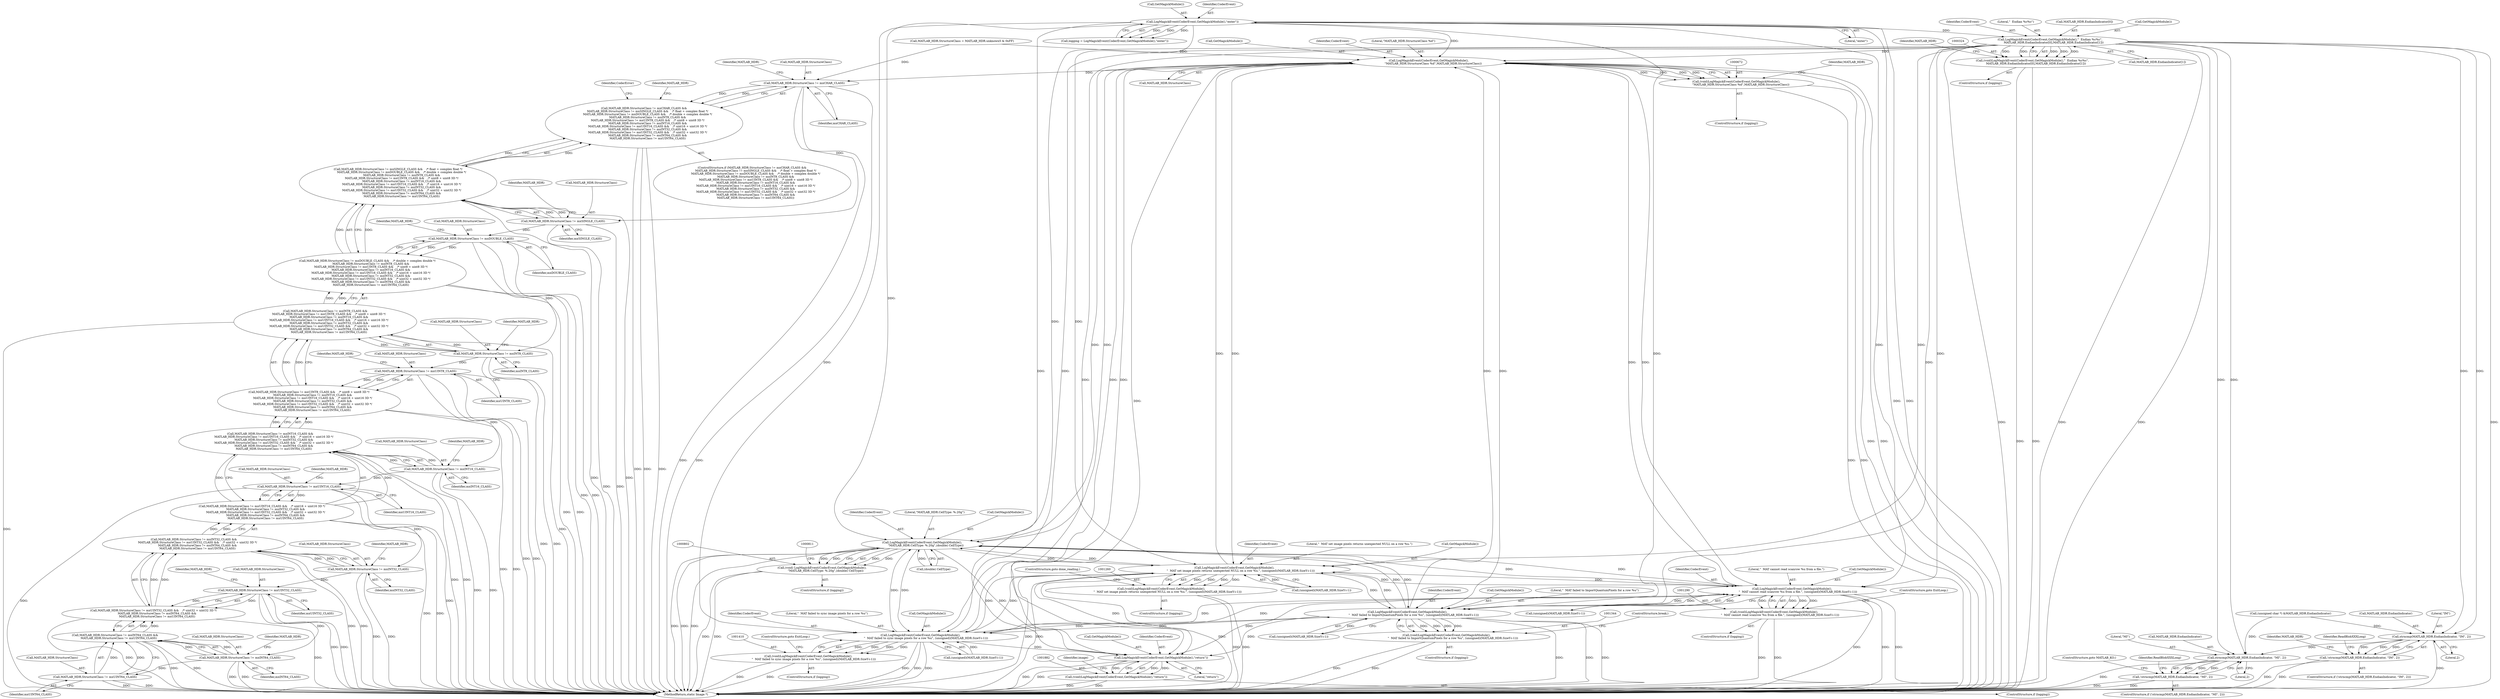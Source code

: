 digraph "0_ImageMagick_e5c063a1007506ba69e97a35effcdef944421c89@array" {
"1000325" [label="(Call,LogMagickEvent(CoderEvent,GetMagickModule(),\"  Endian %c%c\",\n        MATLAB_HDR.EndianIndicator[0],MATLAB_HDR.EndianIndicator[1]))"];
"1000222" [label="(Call,LogMagickEvent(CoderEvent,GetMagickModule(),\"enter\"))"];
"1000323" [label="(Call,(void)LogMagickEvent(CoderEvent,GetMagickModule(),\"  Endian %c%c\",\n        MATLAB_HDR.EndianIndicator[0],MATLAB_HDR.EndianIndicator[1]))"];
"1000341" [label="(Call,strncmp(MATLAB_HDR.EndianIndicator, \"IM\", 2))"];
"1000340" [label="(Call,!strncmp(MATLAB_HDR.EndianIndicator, \"IM\", 2))"];
"1000368" [label="(Call,strncmp(MATLAB_HDR.EndianIndicator, \"MI\", 2))"];
"1000367" [label="(Call,!strncmp(MATLAB_HDR.EndianIndicator, \"MI\", 2))"];
"1000673" [label="(Call,LogMagickEvent(CoderEvent,GetMagickModule(),\n          \"MATLAB_HDR.StructureClass %d\",MATLAB_HDR.StructureClass))"];
"1000671" [label="(Call,(void)LogMagickEvent(CoderEvent,GetMagickModule(),\n          \"MATLAB_HDR.StructureClass %d\",MATLAB_HDR.StructureClass))"];
"1000682" [label="(Call,MATLAB_HDR.StructureClass != mxCHAR_CLASS)"];
"1000681" [label="(Call,MATLAB_HDR.StructureClass != mxCHAR_CLASS &&\n        MATLAB_HDR.StructureClass != mxSINGLE_CLASS &&    /* float + complex float */\n        MATLAB_HDR.StructureClass != mxDOUBLE_CLASS &&    /* double + complex double */\n        MATLAB_HDR.StructureClass != mxINT8_CLASS &&\n        MATLAB_HDR.StructureClass != mxUINT8_CLASS &&    /* uint8 + uint8 3D */\n        MATLAB_HDR.StructureClass != mxINT16_CLASS &&\n        MATLAB_HDR.StructureClass != mxUINT16_CLASS &&    /* uint16 + uint16 3D */\n        MATLAB_HDR.StructureClass != mxINT32_CLASS &&\n        MATLAB_HDR.StructureClass != mxUINT32_CLASS &&    /* uint32 + uint32 3D */\n        MATLAB_HDR.StructureClass != mxINT64_CLASS &&\n        MATLAB_HDR.StructureClass != mxUINT64_CLASS)"];
"1000688" [label="(Call,MATLAB_HDR.StructureClass != mxSINGLE_CLASS)"];
"1000687" [label="(Call,MATLAB_HDR.StructureClass != mxSINGLE_CLASS &&    /* float + complex float */\n        MATLAB_HDR.StructureClass != mxDOUBLE_CLASS &&    /* double + complex double */\n        MATLAB_HDR.StructureClass != mxINT8_CLASS &&\n        MATLAB_HDR.StructureClass != mxUINT8_CLASS &&    /* uint8 + uint8 3D */\n        MATLAB_HDR.StructureClass != mxINT16_CLASS &&\n        MATLAB_HDR.StructureClass != mxUINT16_CLASS &&    /* uint16 + uint16 3D */\n        MATLAB_HDR.StructureClass != mxINT32_CLASS &&\n        MATLAB_HDR.StructureClass != mxUINT32_CLASS &&    /* uint32 + uint32 3D */\n        MATLAB_HDR.StructureClass != mxINT64_CLASS &&\n        MATLAB_HDR.StructureClass != mxUINT64_CLASS)"];
"1000694" [label="(Call,MATLAB_HDR.StructureClass != mxDOUBLE_CLASS)"];
"1000693" [label="(Call,MATLAB_HDR.StructureClass != mxDOUBLE_CLASS &&    /* double + complex double */\n        MATLAB_HDR.StructureClass != mxINT8_CLASS &&\n        MATLAB_HDR.StructureClass != mxUINT8_CLASS &&    /* uint8 + uint8 3D */\n        MATLAB_HDR.StructureClass != mxINT16_CLASS &&\n        MATLAB_HDR.StructureClass != mxUINT16_CLASS &&    /* uint16 + uint16 3D */\n        MATLAB_HDR.StructureClass != mxINT32_CLASS &&\n        MATLAB_HDR.StructureClass != mxUINT32_CLASS &&    /* uint32 + uint32 3D */\n        MATLAB_HDR.StructureClass != mxINT64_CLASS &&\n        MATLAB_HDR.StructureClass != mxUINT64_CLASS)"];
"1000700" [label="(Call,MATLAB_HDR.StructureClass != mxINT8_CLASS)"];
"1000699" [label="(Call,MATLAB_HDR.StructureClass != mxINT8_CLASS &&\n        MATLAB_HDR.StructureClass != mxUINT8_CLASS &&    /* uint8 + uint8 3D */\n        MATLAB_HDR.StructureClass != mxINT16_CLASS &&\n        MATLAB_HDR.StructureClass != mxUINT16_CLASS &&    /* uint16 + uint16 3D */\n        MATLAB_HDR.StructureClass != mxINT32_CLASS &&\n        MATLAB_HDR.StructureClass != mxUINT32_CLASS &&    /* uint32 + uint32 3D */\n        MATLAB_HDR.StructureClass != mxINT64_CLASS &&\n        MATLAB_HDR.StructureClass != mxUINT64_CLASS)"];
"1000706" [label="(Call,MATLAB_HDR.StructureClass != mxUINT8_CLASS)"];
"1000705" [label="(Call,MATLAB_HDR.StructureClass != mxUINT8_CLASS &&    /* uint8 + uint8 3D */\n        MATLAB_HDR.StructureClass != mxINT16_CLASS &&\n        MATLAB_HDR.StructureClass != mxUINT16_CLASS &&    /* uint16 + uint16 3D */\n        MATLAB_HDR.StructureClass != mxINT32_CLASS &&\n        MATLAB_HDR.StructureClass != mxUINT32_CLASS &&    /* uint32 + uint32 3D */\n        MATLAB_HDR.StructureClass != mxINT64_CLASS &&\n        MATLAB_HDR.StructureClass != mxUINT64_CLASS)"];
"1000712" [label="(Call,MATLAB_HDR.StructureClass != mxINT16_CLASS)"];
"1000711" [label="(Call,MATLAB_HDR.StructureClass != mxINT16_CLASS &&\n        MATLAB_HDR.StructureClass != mxUINT16_CLASS &&    /* uint16 + uint16 3D */\n        MATLAB_HDR.StructureClass != mxINT32_CLASS &&\n        MATLAB_HDR.StructureClass != mxUINT32_CLASS &&    /* uint32 + uint32 3D */\n        MATLAB_HDR.StructureClass != mxINT64_CLASS &&\n        MATLAB_HDR.StructureClass != mxUINT64_CLASS)"];
"1000718" [label="(Call,MATLAB_HDR.StructureClass != mxUINT16_CLASS)"];
"1000717" [label="(Call,MATLAB_HDR.StructureClass != mxUINT16_CLASS &&    /* uint16 + uint16 3D */\n        MATLAB_HDR.StructureClass != mxINT32_CLASS &&\n        MATLAB_HDR.StructureClass != mxUINT32_CLASS &&    /* uint32 + uint32 3D */\n        MATLAB_HDR.StructureClass != mxINT64_CLASS &&\n        MATLAB_HDR.StructureClass != mxUINT64_CLASS)"];
"1000724" [label="(Call,MATLAB_HDR.StructureClass != mxINT32_CLASS)"];
"1000723" [label="(Call,MATLAB_HDR.StructureClass != mxINT32_CLASS &&\n        MATLAB_HDR.StructureClass != mxUINT32_CLASS &&    /* uint32 + uint32 3D */\n        MATLAB_HDR.StructureClass != mxINT64_CLASS &&\n        MATLAB_HDR.StructureClass != mxUINT64_CLASS)"];
"1000730" [label="(Call,MATLAB_HDR.StructureClass != mxUINT32_CLASS)"];
"1000729" [label="(Call,MATLAB_HDR.StructureClass != mxUINT32_CLASS &&    /* uint32 + uint32 3D */\n        MATLAB_HDR.StructureClass != mxINT64_CLASS &&\n        MATLAB_HDR.StructureClass != mxUINT64_CLASS)"];
"1000736" [label="(Call,MATLAB_HDR.StructureClass != mxINT64_CLASS)"];
"1000735" [label="(Call,MATLAB_HDR.StructureClass != mxINT64_CLASS &&\n        MATLAB_HDR.StructureClass != mxUINT64_CLASS)"];
"1000741" [label="(Call,MATLAB_HDR.StructureClass != mxUINT64_CLASS)"];
"1000803" [label="(Call,LogMagickEvent(CoderEvent,GetMagickModule(),\n        \"MATLAB_HDR.CellType: %.20g\",(double) CellType))"];
"1000801" [label="(Call,(void) LogMagickEvent(CoderEvent,GetMagickModule(),\n        \"MATLAB_HDR.CellType: %.20g\",(double) CellType))"];
"1001261" [label="(Call,LogMagickEvent(CoderEvent,GetMagickModule(),\n              \"  MAT set image pixels returns unexpected NULL on a row %u.\", (unsigned)(MATLAB_HDR.SizeY-i-1)))"];
"1001259" [label="(Call,(void)LogMagickEvent(CoderEvent,GetMagickModule(),\n              \"  MAT set image pixels returns unexpected NULL on a row %u.\", (unsigned)(MATLAB_HDR.SizeY-i-1)))"];
"1001291" [label="(Call,LogMagickEvent(CoderEvent,GetMagickModule(),\n             \"  MAT cannot read scanrow %u from a file.\", (unsigned)(MATLAB_HDR.SizeY-i-1)))"];
"1001289" [label="(Call,(void)LogMagickEvent(CoderEvent,GetMagickModule(),\n             \"  MAT cannot read scanrow %u from a file.\", (unsigned)(MATLAB_HDR.SizeY-i-1)))"];
"1001345" [label="(Call,LogMagickEvent(CoderEvent,GetMagickModule(),\n              \"  MAT failed to ImportQuantumPixels for a row %u\", (unsigned)(MATLAB_HDR.SizeY-i-1)))"];
"1001343" [label="(Call,(void)LogMagickEvent(CoderEvent,GetMagickModule(),\n              \"  MAT failed to ImportQuantumPixels for a row %u\", (unsigned)(MATLAB_HDR.SizeY-i-1)))"];
"1001411" [label="(Call,LogMagickEvent(CoderEvent,GetMagickModule(),\n            \"  MAT failed to sync image pixels for a row %u\", (unsigned)(MATLAB_HDR.SizeY-i-1)))"];
"1001409" [label="(Call,(void)LogMagickEvent(CoderEvent,GetMagickModule(),\n            \"  MAT failed to sync image pixels for a row %u\", (unsigned)(MATLAB_HDR.SizeY-i-1)))"];
"1001883" [label="(Call,LogMagickEvent(CoderEvent,GetMagickModule(),\"return\"))"];
"1001881" [label="(Call,(void)LogMagickEvent(CoderEvent,GetMagickModule(),\"return\"))"];
"1000326" [label="(Identifier,CoderEvent)"];
"1000714" [label="(Identifier,MATLAB_HDR)"];
"1000711" [label="(Call,MATLAB_HDR.StructureClass != mxINT16_CLASS &&\n        MATLAB_HDR.StructureClass != mxUINT16_CLASS &&    /* uint16 + uint16 3D */\n        MATLAB_HDR.StructureClass != mxINT32_CLASS &&\n        MATLAB_HDR.StructureClass != mxUINT32_CLASS &&    /* uint32 + uint32 3D */\n        MATLAB_HDR.StructureClass != mxINT64_CLASS &&\n        MATLAB_HDR.StructureClass != mxUINT64_CLASS)"];
"1000717" [label="(Call,MATLAB_HDR.StructureClass != mxUINT16_CLASS &&    /* uint16 + uint16 3D */\n        MATLAB_HDR.StructureClass != mxINT32_CLASS &&\n        MATLAB_HDR.StructureClass != mxUINT32_CLASS &&    /* uint32 + uint32 3D */\n        MATLAB_HDR.StructureClass != mxINT64_CLASS &&\n        MATLAB_HDR.StructureClass != mxUINT64_CLASS)"];
"1000349" [label="(Identifier,ReadBlobXXXLong)"];
"1000220" [label="(Call,logging = LogMagickEvent(CoderEvent,GetMagickModule(),\"enter\"))"];
"1000311" [label="(Call,(unsigned char *) &MATLAB_HDR.EndianIndicator)"];
"1000741" [label="(Call,MATLAB_HDR.StructureClass != mxUINT64_CLASS)"];
"1000681" [label="(Call,MATLAB_HDR.StructureClass != mxCHAR_CLASS &&\n        MATLAB_HDR.StructureClass != mxSINGLE_CLASS &&    /* float + complex float */\n        MATLAB_HDR.StructureClass != mxDOUBLE_CLASS &&    /* double + complex double */\n        MATLAB_HDR.StructureClass != mxINT8_CLASS &&\n        MATLAB_HDR.StructureClass != mxUINT8_CLASS &&    /* uint8 + uint8 3D */\n        MATLAB_HDR.StructureClass != mxINT16_CLASS &&\n        MATLAB_HDR.StructureClass != mxUINT16_CLASS &&    /* uint16 + uint16 3D */\n        MATLAB_HDR.StructureClass != mxINT32_CLASS &&\n        MATLAB_HDR.StructureClass != mxUINT32_CLASS &&    /* uint32 + uint32 3D */\n        MATLAB_HDR.StructureClass != mxINT64_CLASS &&\n        MATLAB_HDR.StructureClass != mxUINT64_CLASS)"];
"1001294" [label="(Literal,\"  MAT cannot read scanrow %u from a file.\")"];
"1000373" [label="(Literal,2)"];
"1001411" [label="(Call,LogMagickEvent(CoderEvent,GetMagickModule(),\n            \"  MAT failed to sync image pixels for a row %u\", (unsigned)(MATLAB_HDR.SizeY-i-1)))"];
"1001413" [label="(Call,GetMagickModule())"];
"1000696" [label="(Identifier,MATLAB_HDR)"];
"1000671" [label="(Call,(void)LogMagickEvent(CoderEvent,GetMagickModule(),\n          \"MATLAB_HDR.StructureClass %d\",MATLAB_HDR.StructureClass))"];
"1000729" [label="(Call,MATLAB_HDR.StructureClass != mxUINT32_CLASS &&    /* uint32 + uint32 3D */\n        MATLAB_HDR.StructureClass != mxINT64_CLASS &&\n        MATLAB_HDR.StructureClass != mxUINT64_CLASS)"];
"1000695" [label="(Call,MATLAB_HDR.StructureClass)"];
"1001287" [label="(ControlStructure,if (logging))"];
"1000688" [label="(Call,MATLAB_HDR.StructureClass != mxSINGLE_CLASS)"];
"1000747" [label="(Identifier,CoderError)"];
"1000346" [label="(Literal,2)"];
"1001274" [label="(ControlStructure,goto done_reading;)"];
"1000726" [label="(Identifier,MATLAB_HDR)"];
"1000724" [label="(Call,MATLAB_HDR.StructureClass != mxINT32_CLASS)"];
"1000732" [label="(Identifier,MATLAB_HDR)"];
"1000690" [label="(Identifier,MATLAB_HDR)"];
"1000801" [label="(Call,(void) LogMagickEvent(CoderEvent,GetMagickModule(),\n        \"MATLAB_HDR.CellType: %.20g\",(double) CellType))"];
"1000669" [label="(ControlStructure,if (logging))"];
"1000328" [label="(Literal,\"  Endian %c%c\")"];
"1000675" [label="(Call,GetMagickModule())"];
"1001289" [label="(Call,(void)LogMagickEvent(CoderEvent,GetMagickModule(),\n             \"  MAT cannot read scanrow %u from a file.\", (unsigned)(MATLAB_HDR.SizeY-i-1)))"];
"1001261" [label="(Call,LogMagickEvent(CoderEvent,GetMagickModule(),\n              \"  MAT set image pixels returns unexpected NULL on a row %u.\", (unsigned)(MATLAB_HDR.SizeY-i-1)))"];
"1001259" [label="(Call,(void)LogMagickEvent(CoderEvent,GetMagickModule(),\n              \"  MAT set image pixels returns unexpected NULL on a row %u.\", (unsigned)(MATLAB_HDR.SizeY-i-1)))"];
"1001295" [label="(Call,(unsigned)(MATLAB_HDR.SizeY-i-1))"];
"1000325" [label="(Call,LogMagickEvent(CoderEvent,GetMagickModule(),\"  Endian %c%c\",\n        MATLAB_HDR.EndianIndicator[0],MATLAB_HDR.EndianIndicator[1]))"];
"1001293" [label="(Call,GetMagickModule())"];
"1001291" [label="(Call,LogMagickEvent(CoderEvent,GetMagickModule(),\n             \"  MAT cannot read scanrow %u from a file.\", (unsigned)(MATLAB_HDR.SizeY-i-1)))"];
"1000734" [label="(Identifier,mxUINT32_CLASS)"];
"1001348" [label="(Literal,\"  MAT failed to ImportQuantumPixels for a row %u\")"];
"1000683" [label="(Call,MATLAB_HDR.StructureClass)"];
"1000321" [label="(ControlStructure,if (logging))"];
"1000738" [label="(Identifier,MATLAB_HDR)"];
"1000334" [label="(Call,MATLAB_HDR.EndianIndicator[1])"];
"1000799" [label="(ControlStructure,if (logging))"];
"1000700" [label="(Call,MATLAB_HDR.StructureClass != mxINT8_CLASS)"];
"1000367" [label="(Call,!strncmp(MATLAB_HDR.EndianIndicator, \"MI\", 2))"];
"1001890" [label="(Identifier,image)"];
"1001304" [label="(ControlStructure,goto ExitLoop;)"];
"1001265" [label="(Call,(unsigned)(MATLAB_HDR.SizeY-i-1))"];
"1000323" [label="(Call,(void)LogMagickEvent(CoderEvent,GetMagickModule(),\"  Endian %c%c\",\n        MATLAB_HDR.EndianIndicator[0],MATLAB_HDR.EndianIndicator[1]))"];
"1001345" [label="(Call,LogMagickEvent(CoderEvent,GetMagickModule(),\n              \"  MAT failed to ImportQuantumPixels for a row %u\", (unsigned)(MATLAB_HDR.SizeY-i-1)))"];
"1000340" [label="(Call,!strncmp(MATLAB_HDR.EndianIndicator, \"IM\", 2))"];
"1000712" [label="(Call,MATLAB_HDR.StructureClass != mxINT16_CLASS)"];
"1000719" [label="(Call,MATLAB_HDR.StructureClass)"];
"1000740" [label="(Identifier,mxINT64_CLASS)"];
"1001407" [label="(ControlStructure,if (logging))"];
"1000341" [label="(Call,strncmp(MATLAB_HDR.EndianIndicator, \"IM\", 2))"];
"1000707" [label="(Call,MATLAB_HDR.StructureClass)"];
"1000805" [label="(Call,GetMagickModule())"];
"1001263" [label="(Call,GetMagickModule())"];
"1000725" [label="(Call,MATLAB_HDR.StructureClass)"];
"1000702" [label="(Identifier,MATLAB_HDR)"];
"1000343" [label="(Identifier,MATLAB_HDR)"];
"1000682" [label="(Call,MATLAB_HDR.StructureClass != mxCHAR_CLASS)"];
"1000807" [label="(Call,(double) CellType)"];
"1001881" [label="(Call,(void)LogMagickEvent(CoderEvent,GetMagickModule(),\"return\"))"];
"1000731" [label="(Call,MATLAB_HDR.StructureClass)"];
"1000728" [label="(Identifier,mxINT32_CLASS)"];
"1000687" [label="(Call,MATLAB_HDR.StructureClass != mxSINGLE_CLASS &&    /* float + complex float */\n        MATLAB_HDR.StructureClass != mxDOUBLE_CLASS &&    /* double + complex double */\n        MATLAB_HDR.StructureClass != mxINT8_CLASS &&\n        MATLAB_HDR.StructureClass != mxUINT8_CLASS &&    /* uint8 + uint8 3D */\n        MATLAB_HDR.StructureClass != mxINT16_CLASS &&\n        MATLAB_HDR.StructureClass != mxUINT16_CLASS &&    /* uint16 + uint16 3D */\n        MATLAB_HDR.StructureClass != mxINT32_CLASS &&\n        MATLAB_HDR.StructureClass != mxUINT32_CLASS &&    /* uint32 + uint32 3D */\n        MATLAB_HDR.StructureClass != mxINT64_CLASS &&\n        MATLAB_HDR.StructureClass != mxUINT64_CLASS)"];
"1000677" [label="(Call,MATLAB_HDR.StructureClass)"];
"1000370" [label="(Identifier,MATLAB_HDR)"];
"1000224" [label="(Call,GetMagickModule())"];
"1001257" [label="(ControlStructure,if (logging))"];
"1000345" [label="(Literal,\"IM\")"];
"1000710" [label="(Identifier,mxUINT8_CLASS)"];
"1000737" [label="(Call,MATLAB_HDR.StructureClass)"];
"1001292" [label="(Identifier,CoderEvent)"];
"1000730" [label="(Call,MATLAB_HDR.StructureClass != mxUINT32_CLASS)"];
"1000804" [label="(Identifier,CoderEvent)"];
"1001358" [label="(ControlStructure,break;)"];
"1000372" [label="(Literal,\"MI\")"];
"1000222" [label="(Call,LogMagickEvent(CoderEvent,GetMagickModule(),\"enter\"))"];
"1001262" [label="(Identifier,CoderEvent)"];
"1001424" [label="(ControlStructure,goto ExitLoop;)"];
"1000529" [label="(Call,MATLAB_HDR.StructureClass = MATLAB_HDR.unknown5 & 0xFF)"];
"1001341" [label="(ControlStructure,if (logging))"];
"1000742" [label="(Call,MATLAB_HDR.StructureClass)"];
"1000722" [label="(Identifier,mxUINT16_CLASS)"];
"1000393" [label="(ControlStructure,goto MATLAB_KO;)"];
"1000376" [label="(Identifier,ReadBlobXXXLong)"];
"1000706" [label="(Call,MATLAB_HDR.StructureClass != mxUINT8_CLASS)"];
"1000699" [label="(Call,MATLAB_HDR.StructureClass != mxINT8_CLASS &&\n        MATLAB_HDR.StructureClass != mxUINT8_CLASS &&    /* uint8 + uint8 3D */\n        MATLAB_HDR.StructureClass != mxINT16_CLASS &&\n        MATLAB_HDR.StructureClass != mxUINT16_CLASS &&    /* uint16 + uint16 3D */\n        MATLAB_HDR.StructureClass != mxINT32_CLASS &&\n        MATLAB_HDR.StructureClass != mxUINT32_CLASS &&    /* uint32 + uint32 3D */\n        MATLAB_HDR.StructureClass != mxINT64_CLASS &&\n        MATLAB_HDR.StructureClass != mxUINT64_CLASS)"];
"1001264" [label="(Literal,\"  MAT set image pixels returns unexpected NULL on a row %u.\")"];
"1001886" [label="(Literal,\"return\")"];
"1001346" [label="(Identifier,CoderEvent)"];
"1001412" [label="(Identifier,CoderEvent)"];
"1000692" [label="(Identifier,mxSINGLE_CLASS)"];
"1001883" [label="(Call,LogMagickEvent(CoderEvent,GetMagickModule(),\"return\"))"];
"1000329" [label="(Call,MATLAB_HDR.EndianIndicator[0])"];
"1000713" [label="(Call,MATLAB_HDR.StructureClass)"];
"1000368" [label="(Call,strncmp(MATLAB_HDR.EndianIndicator, \"MI\", 2))"];
"1000689" [label="(Call,MATLAB_HDR.StructureClass)"];
"1000704" [label="(Identifier,mxINT8_CLASS)"];
"1000684" [label="(Identifier,MATLAB_HDR)"];
"1000745" [label="(Identifier,mxUINT64_CLASS)"];
"1000705" [label="(Call,MATLAB_HDR.StructureClass != mxUINT8_CLASS &&    /* uint8 + uint8 3D */\n        MATLAB_HDR.StructureClass != mxINT16_CLASS &&\n        MATLAB_HDR.StructureClass != mxUINT16_CLASS &&    /* uint16 + uint16 3D */\n        MATLAB_HDR.StructureClass != mxINT32_CLASS &&\n        MATLAB_HDR.StructureClass != mxUINT32_CLASS &&    /* uint32 + uint32 3D */\n        MATLAB_HDR.StructureClass != mxINT64_CLASS &&\n        MATLAB_HDR.StructureClass != mxUINT64_CLASS)"];
"1000708" [label="(Identifier,MATLAB_HDR)"];
"1000686" [label="(Identifier,mxCHAR_CLASS)"];
"1000680" [label="(ControlStructure,if (MATLAB_HDR.StructureClass != mxCHAR_CLASS &&\n        MATLAB_HDR.StructureClass != mxSINGLE_CLASS &&    /* float + complex float */\n        MATLAB_HDR.StructureClass != mxDOUBLE_CLASS &&    /* double + complex double */\n        MATLAB_HDR.StructureClass != mxINT8_CLASS &&\n        MATLAB_HDR.StructureClass != mxUINT8_CLASS &&    /* uint8 + uint8 3D */\n        MATLAB_HDR.StructureClass != mxINT16_CLASS &&\n        MATLAB_HDR.StructureClass != mxUINT16_CLASS &&    /* uint16 + uint16 3D */\n        MATLAB_HDR.StructureClass != mxINT32_CLASS &&\n        MATLAB_HDR.StructureClass != mxUINT32_CLASS &&    /* uint32 + uint32 3D */\n        MATLAB_HDR.StructureClass != mxINT64_CLASS &&\n        MATLAB_HDR.StructureClass != mxUINT64_CLASS))"];
"1000342" [label="(Call,MATLAB_HDR.EndianIndicator)"];
"1001347" [label="(Call,GetMagickModule())"];
"1000369" [label="(Call,MATLAB_HDR.EndianIndicator)"];
"1000327" [label="(Call,GetMagickModule())"];
"1001910" [label="(MethodReturn,static Image *)"];
"1000674" [label="(Identifier,CoderEvent)"];
"1000693" [label="(Call,MATLAB_HDR.StructureClass != mxDOUBLE_CLASS &&    /* double + complex double */\n        MATLAB_HDR.StructureClass != mxINT8_CLASS &&\n        MATLAB_HDR.StructureClass != mxUINT8_CLASS &&    /* uint8 + uint8 3D */\n        MATLAB_HDR.StructureClass != mxINT16_CLASS &&\n        MATLAB_HDR.StructureClass != mxUINT16_CLASS &&    /* uint16 + uint16 3D */\n        MATLAB_HDR.StructureClass != mxINT32_CLASS &&\n        MATLAB_HDR.StructureClass != mxUINT32_CLASS &&    /* uint32 + uint32 3D */\n        MATLAB_HDR.StructureClass != mxINT64_CLASS &&\n        MATLAB_HDR.StructureClass != mxUINT64_CLASS)"];
"1001414" [label="(Literal,\"  MAT failed to sync image pixels for a row %u\")"];
"1000718" [label="(Call,MATLAB_HDR.StructureClass != mxUINT16_CLASS)"];
"1000803" [label="(Call,LogMagickEvent(CoderEvent,GetMagickModule(),\n        \"MATLAB_HDR.CellType: %.20g\",(double) CellType))"];
"1000223" [label="(Identifier,CoderEvent)"];
"1000225" [label="(Literal,\"enter\")"];
"1000694" [label="(Call,MATLAB_HDR.StructureClass != mxDOUBLE_CLASS)"];
"1000701" [label="(Call,MATLAB_HDR.StructureClass)"];
"1001343" [label="(Call,(void)LogMagickEvent(CoderEvent,GetMagickModule(),\n              \"  MAT failed to ImportQuantumPixels for a row %u\", (unsigned)(MATLAB_HDR.SizeY-i-1)))"];
"1000698" [label="(Identifier,mxDOUBLE_CLASS)"];
"1000751" [label="(Identifier,MATLAB_HDR)"];
"1000716" [label="(Identifier,mxINT16_CLASS)"];
"1000735" [label="(Call,MATLAB_HDR.StructureClass != mxINT64_CLASS &&\n        MATLAB_HDR.StructureClass != mxUINT64_CLASS)"];
"1000743" [label="(Identifier,MATLAB_HDR)"];
"1001885" [label="(Call,GetMagickModule())"];
"1000676" [label="(Literal,\"MATLAB_HDR.StructureClass %d\")"];
"1001884" [label="(Identifier,CoderEvent)"];
"1000723" [label="(Call,MATLAB_HDR.StructureClass != mxINT32_CLASS &&\n        MATLAB_HDR.StructureClass != mxUINT32_CLASS &&    /* uint32 + uint32 3D */\n        MATLAB_HDR.StructureClass != mxINT64_CLASS &&\n        MATLAB_HDR.StructureClass != mxUINT64_CLASS)"];
"1001415" [label="(Call,(unsigned)(MATLAB_HDR.SizeY-i-1))"];
"1000806" [label="(Literal,\"MATLAB_HDR.CellType: %.20g\")"];
"1000673" [label="(Call,LogMagickEvent(CoderEvent,GetMagickModule(),\n          \"MATLAB_HDR.StructureClass %d\",MATLAB_HDR.StructureClass))"];
"1000339" [label="(ControlStructure,if (!strncmp(MATLAB_HDR.EndianIndicator, \"IM\", 2)))"];
"1000736" [label="(Call,MATLAB_HDR.StructureClass != mxINT64_CLASS)"];
"1001409" [label="(Call,(void)LogMagickEvent(CoderEvent,GetMagickModule(),\n            \"  MAT failed to sync image pixels for a row %u\", (unsigned)(MATLAB_HDR.SizeY-i-1)))"];
"1001879" [label="(ControlStructure,if (logging))"];
"1001349" [label="(Call,(unsigned)(MATLAB_HDR.SizeY-i-1))"];
"1000366" [label="(ControlStructure,if (!strncmp(MATLAB_HDR.EndianIndicator, \"MI\", 2)))"];
"1000720" [label="(Identifier,MATLAB_HDR)"];
"1000325" -> "1000323"  [label="AST: "];
"1000325" -> "1000334"  [label="CFG: "];
"1000326" -> "1000325"  [label="AST: "];
"1000327" -> "1000325"  [label="AST: "];
"1000328" -> "1000325"  [label="AST: "];
"1000329" -> "1000325"  [label="AST: "];
"1000334" -> "1000325"  [label="AST: "];
"1000323" -> "1000325"  [label="CFG: "];
"1000325" -> "1001910"  [label="DDG: "];
"1000325" -> "1001910"  [label="DDG: "];
"1000325" -> "1001910"  [label="DDG: "];
"1000325" -> "1001910"  [label="DDG: "];
"1000325" -> "1000323"  [label="DDG: "];
"1000325" -> "1000323"  [label="DDG: "];
"1000325" -> "1000323"  [label="DDG: "];
"1000325" -> "1000323"  [label="DDG: "];
"1000325" -> "1000323"  [label="DDG: "];
"1000222" -> "1000325"  [label="DDG: "];
"1000325" -> "1000341"  [label="DDG: "];
"1000325" -> "1000341"  [label="DDG: "];
"1000325" -> "1000368"  [label="DDG: "];
"1000325" -> "1000368"  [label="DDG: "];
"1000325" -> "1000673"  [label="DDG: "];
"1000325" -> "1000803"  [label="DDG: "];
"1000325" -> "1001261"  [label="DDG: "];
"1000325" -> "1001291"  [label="DDG: "];
"1000325" -> "1001345"  [label="DDG: "];
"1000325" -> "1001411"  [label="DDG: "];
"1000325" -> "1001883"  [label="DDG: "];
"1000222" -> "1000220"  [label="AST: "];
"1000222" -> "1000225"  [label="CFG: "];
"1000223" -> "1000222"  [label="AST: "];
"1000224" -> "1000222"  [label="AST: "];
"1000225" -> "1000222"  [label="AST: "];
"1000220" -> "1000222"  [label="CFG: "];
"1000222" -> "1001910"  [label="DDG: "];
"1000222" -> "1001910"  [label="DDG: "];
"1000222" -> "1000220"  [label="DDG: "];
"1000222" -> "1000220"  [label="DDG: "];
"1000222" -> "1000220"  [label="DDG: "];
"1000222" -> "1000673"  [label="DDG: "];
"1000222" -> "1000803"  [label="DDG: "];
"1000222" -> "1001261"  [label="DDG: "];
"1000222" -> "1001291"  [label="DDG: "];
"1000222" -> "1001345"  [label="DDG: "];
"1000222" -> "1001411"  [label="DDG: "];
"1000222" -> "1001883"  [label="DDG: "];
"1000323" -> "1000321"  [label="AST: "];
"1000324" -> "1000323"  [label="AST: "];
"1000343" -> "1000323"  [label="CFG: "];
"1000323" -> "1001910"  [label="DDG: "];
"1000323" -> "1001910"  [label="DDG: "];
"1000341" -> "1000340"  [label="AST: "];
"1000341" -> "1000346"  [label="CFG: "];
"1000342" -> "1000341"  [label="AST: "];
"1000345" -> "1000341"  [label="AST: "];
"1000346" -> "1000341"  [label="AST: "];
"1000340" -> "1000341"  [label="CFG: "];
"1000341" -> "1001910"  [label="DDG: "];
"1000341" -> "1000340"  [label="DDG: "];
"1000341" -> "1000340"  [label="DDG: "];
"1000341" -> "1000340"  [label="DDG: "];
"1000311" -> "1000341"  [label="DDG: "];
"1000341" -> "1000368"  [label="DDG: "];
"1000340" -> "1000339"  [label="AST: "];
"1000349" -> "1000340"  [label="CFG: "];
"1000370" -> "1000340"  [label="CFG: "];
"1000340" -> "1001910"  [label="DDG: "];
"1000340" -> "1001910"  [label="DDG: "];
"1000368" -> "1000367"  [label="AST: "];
"1000368" -> "1000373"  [label="CFG: "];
"1000369" -> "1000368"  [label="AST: "];
"1000372" -> "1000368"  [label="AST: "];
"1000373" -> "1000368"  [label="AST: "];
"1000367" -> "1000368"  [label="CFG: "];
"1000368" -> "1001910"  [label="DDG: "];
"1000368" -> "1000367"  [label="DDG: "];
"1000368" -> "1000367"  [label="DDG: "];
"1000368" -> "1000367"  [label="DDG: "];
"1000311" -> "1000368"  [label="DDG: "];
"1000367" -> "1000366"  [label="AST: "];
"1000376" -> "1000367"  [label="CFG: "];
"1000393" -> "1000367"  [label="CFG: "];
"1000367" -> "1001910"  [label="DDG: "];
"1000367" -> "1001910"  [label="DDG: "];
"1000673" -> "1000671"  [label="AST: "];
"1000673" -> "1000677"  [label="CFG: "];
"1000674" -> "1000673"  [label="AST: "];
"1000675" -> "1000673"  [label="AST: "];
"1000676" -> "1000673"  [label="AST: "];
"1000677" -> "1000673"  [label="AST: "];
"1000671" -> "1000673"  [label="CFG: "];
"1000673" -> "1001910"  [label="DDG: "];
"1000673" -> "1001910"  [label="DDG: "];
"1000673" -> "1000671"  [label="DDG: "];
"1000673" -> "1000671"  [label="DDG: "];
"1000673" -> "1000671"  [label="DDG: "];
"1000673" -> "1000671"  [label="DDG: "];
"1001261" -> "1000673"  [label="DDG: "];
"1001345" -> "1000673"  [label="DDG: "];
"1000803" -> "1000673"  [label="DDG: "];
"1001411" -> "1000673"  [label="DDG: "];
"1001291" -> "1000673"  [label="DDG: "];
"1000529" -> "1000673"  [label="DDG: "];
"1000673" -> "1000682"  [label="DDG: "];
"1000673" -> "1000803"  [label="DDG: "];
"1000673" -> "1001261"  [label="DDG: "];
"1000673" -> "1001291"  [label="DDG: "];
"1000673" -> "1001345"  [label="DDG: "];
"1000673" -> "1001411"  [label="DDG: "];
"1000673" -> "1001883"  [label="DDG: "];
"1000671" -> "1000669"  [label="AST: "];
"1000672" -> "1000671"  [label="AST: "];
"1000684" -> "1000671"  [label="CFG: "];
"1000671" -> "1001910"  [label="DDG: "];
"1000671" -> "1001910"  [label="DDG: "];
"1000682" -> "1000681"  [label="AST: "];
"1000682" -> "1000686"  [label="CFG: "];
"1000683" -> "1000682"  [label="AST: "];
"1000686" -> "1000682"  [label="AST: "];
"1000690" -> "1000682"  [label="CFG: "];
"1000681" -> "1000682"  [label="CFG: "];
"1000682" -> "1001910"  [label="DDG: "];
"1000682" -> "1001910"  [label="DDG: "];
"1000682" -> "1000681"  [label="DDG: "];
"1000682" -> "1000681"  [label="DDG: "];
"1000529" -> "1000682"  [label="DDG: "];
"1000682" -> "1000688"  [label="DDG: "];
"1000681" -> "1000680"  [label="AST: "];
"1000681" -> "1000687"  [label="CFG: "];
"1000687" -> "1000681"  [label="AST: "];
"1000747" -> "1000681"  [label="CFG: "];
"1000751" -> "1000681"  [label="CFG: "];
"1000681" -> "1001910"  [label="DDG: "];
"1000681" -> "1001910"  [label="DDG: "];
"1000681" -> "1001910"  [label="DDG: "];
"1000687" -> "1000681"  [label="DDG: "];
"1000687" -> "1000681"  [label="DDG: "];
"1000688" -> "1000687"  [label="AST: "];
"1000688" -> "1000692"  [label="CFG: "];
"1000689" -> "1000688"  [label="AST: "];
"1000692" -> "1000688"  [label="AST: "];
"1000696" -> "1000688"  [label="CFG: "];
"1000687" -> "1000688"  [label="CFG: "];
"1000688" -> "1001910"  [label="DDG: "];
"1000688" -> "1001910"  [label="DDG: "];
"1000688" -> "1000687"  [label="DDG: "];
"1000688" -> "1000687"  [label="DDG: "];
"1000688" -> "1000694"  [label="DDG: "];
"1000687" -> "1000693"  [label="CFG: "];
"1000693" -> "1000687"  [label="AST: "];
"1000687" -> "1001910"  [label="DDG: "];
"1000687" -> "1001910"  [label="DDG: "];
"1000693" -> "1000687"  [label="DDG: "];
"1000693" -> "1000687"  [label="DDG: "];
"1000694" -> "1000693"  [label="AST: "];
"1000694" -> "1000698"  [label="CFG: "];
"1000695" -> "1000694"  [label="AST: "];
"1000698" -> "1000694"  [label="AST: "];
"1000702" -> "1000694"  [label="CFG: "];
"1000693" -> "1000694"  [label="CFG: "];
"1000694" -> "1001910"  [label="DDG: "];
"1000694" -> "1001910"  [label="DDG: "];
"1000694" -> "1000693"  [label="DDG: "];
"1000694" -> "1000693"  [label="DDG: "];
"1000694" -> "1000700"  [label="DDG: "];
"1000693" -> "1000699"  [label="CFG: "];
"1000699" -> "1000693"  [label="AST: "];
"1000693" -> "1001910"  [label="DDG: "];
"1000693" -> "1001910"  [label="DDG: "];
"1000699" -> "1000693"  [label="DDG: "];
"1000699" -> "1000693"  [label="DDG: "];
"1000700" -> "1000699"  [label="AST: "];
"1000700" -> "1000704"  [label="CFG: "];
"1000701" -> "1000700"  [label="AST: "];
"1000704" -> "1000700"  [label="AST: "];
"1000708" -> "1000700"  [label="CFG: "];
"1000699" -> "1000700"  [label="CFG: "];
"1000700" -> "1001910"  [label="DDG: "];
"1000700" -> "1001910"  [label="DDG: "];
"1000700" -> "1000699"  [label="DDG: "];
"1000700" -> "1000699"  [label="DDG: "];
"1000700" -> "1000706"  [label="DDG: "];
"1000699" -> "1000705"  [label="CFG: "];
"1000705" -> "1000699"  [label="AST: "];
"1000699" -> "1001910"  [label="DDG: "];
"1000699" -> "1001910"  [label="DDG: "];
"1000705" -> "1000699"  [label="DDG: "];
"1000705" -> "1000699"  [label="DDG: "];
"1000706" -> "1000705"  [label="AST: "];
"1000706" -> "1000710"  [label="CFG: "];
"1000707" -> "1000706"  [label="AST: "];
"1000710" -> "1000706"  [label="AST: "];
"1000714" -> "1000706"  [label="CFG: "];
"1000705" -> "1000706"  [label="CFG: "];
"1000706" -> "1001910"  [label="DDG: "];
"1000706" -> "1001910"  [label="DDG: "];
"1000706" -> "1000705"  [label="DDG: "];
"1000706" -> "1000705"  [label="DDG: "];
"1000706" -> "1000712"  [label="DDG: "];
"1000705" -> "1000711"  [label="CFG: "];
"1000711" -> "1000705"  [label="AST: "];
"1000705" -> "1001910"  [label="DDG: "];
"1000705" -> "1001910"  [label="DDG: "];
"1000711" -> "1000705"  [label="DDG: "];
"1000711" -> "1000705"  [label="DDG: "];
"1000712" -> "1000711"  [label="AST: "];
"1000712" -> "1000716"  [label="CFG: "];
"1000713" -> "1000712"  [label="AST: "];
"1000716" -> "1000712"  [label="AST: "];
"1000720" -> "1000712"  [label="CFG: "];
"1000711" -> "1000712"  [label="CFG: "];
"1000712" -> "1001910"  [label="DDG: "];
"1000712" -> "1001910"  [label="DDG: "];
"1000712" -> "1000711"  [label="DDG: "];
"1000712" -> "1000711"  [label="DDG: "];
"1000712" -> "1000718"  [label="DDG: "];
"1000711" -> "1000717"  [label="CFG: "];
"1000717" -> "1000711"  [label="AST: "];
"1000711" -> "1001910"  [label="DDG: "];
"1000711" -> "1001910"  [label="DDG: "];
"1000717" -> "1000711"  [label="DDG: "];
"1000717" -> "1000711"  [label="DDG: "];
"1000718" -> "1000717"  [label="AST: "];
"1000718" -> "1000722"  [label="CFG: "];
"1000719" -> "1000718"  [label="AST: "];
"1000722" -> "1000718"  [label="AST: "];
"1000726" -> "1000718"  [label="CFG: "];
"1000717" -> "1000718"  [label="CFG: "];
"1000718" -> "1001910"  [label="DDG: "];
"1000718" -> "1001910"  [label="DDG: "];
"1000718" -> "1000717"  [label="DDG: "];
"1000718" -> "1000717"  [label="DDG: "];
"1000718" -> "1000724"  [label="DDG: "];
"1000717" -> "1000723"  [label="CFG: "];
"1000723" -> "1000717"  [label="AST: "];
"1000717" -> "1001910"  [label="DDG: "];
"1000717" -> "1001910"  [label="DDG: "];
"1000723" -> "1000717"  [label="DDG: "];
"1000723" -> "1000717"  [label="DDG: "];
"1000724" -> "1000723"  [label="AST: "];
"1000724" -> "1000728"  [label="CFG: "];
"1000725" -> "1000724"  [label="AST: "];
"1000728" -> "1000724"  [label="AST: "];
"1000732" -> "1000724"  [label="CFG: "];
"1000723" -> "1000724"  [label="CFG: "];
"1000724" -> "1001910"  [label="DDG: "];
"1000724" -> "1001910"  [label="DDG: "];
"1000724" -> "1000723"  [label="DDG: "];
"1000724" -> "1000723"  [label="DDG: "];
"1000724" -> "1000730"  [label="DDG: "];
"1000723" -> "1000729"  [label="CFG: "];
"1000729" -> "1000723"  [label="AST: "];
"1000723" -> "1001910"  [label="DDG: "];
"1000723" -> "1001910"  [label="DDG: "];
"1000729" -> "1000723"  [label="DDG: "];
"1000729" -> "1000723"  [label="DDG: "];
"1000730" -> "1000729"  [label="AST: "];
"1000730" -> "1000734"  [label="CFG: "];
"1000731" -> "1000730"  [label="AST: "];
"1000734" -> "1000730"  [label="AST: "];
"1000738" -> "1000730"  [label="CFG: "];
"1000729" -> "1000730"  [label="CFG: "];
"1000730" -> "1001910"  [label="DDG: "];
"1000730" -> "1001910"  [label="DDG: "];
"1000730" -> "1000729"  [label="DDG: "];
"1000730" -> "1000729"  [label="DDG: "];
"1000730" -> "1000736"  [label="DDG: "];
"1000729" -> "1000735"  [label="CFG: "];
"1000735" -> "1000729"  [label="AST: "];
"1000729" -> "1001910"  [label="DDG: "];
"1000729" -> "1001910"  [label="DDG: "];
"1000735" -> "1000729"  [label="DDG: "];
"1000735" -> "1000729"  [label="DDG: "];
"1000736" -> "1000735"  [label="AST: "];
"1000736" -> "1000740"  [label="CFG: "];
"1000737" -> "1000736"  [label="AST: "];
"1000740" -> "1000736"  [label="AST: "];
"1000743" -> "1000736"  [label="CFG: "];
"1000735" -> "1000736"  [label="CFG: "];
"1000736" -> "1001910"  [label="DDG: "];
"1000736" -> "1001910"  [label="DDG: "];
"1000736" -> "1000735"  [label="DDG: "];
"1000736" -> "1000735"  [label="DDG: "];
"1000736" -> "1000741"  [label="DDG: "];
"1000735" -> "1000741"  [label="CFG: "];
"1000741" -> "1000735"  [label="AST: "];
"1000735" -> "1001910"  [label="DDG: "];
"1000735" -> "1001910"  [label="DDG: "];
"1000741" -> "1000735"  [label="DDG: "];
"1000741" -> "1000735"  [label="DDG: "];
"1000741" -> "1000745"  [label="CFG: "];
"1000742" -> "1000741"  [label="AST: "];
"1000745" -> "1000741"  [label="AST: "];
"1000741" -> "1001910"  [label="DDG: "];
"1000741" -> "1001910"  [label="DDG: "];
"1000803" -> "1000801"  [label="AST: "];
"1000803" -> "1000807"  [label="CFG: "];
"1000804" -> "1000803"  [label="AST: "];
"1000805" -> "1000803"  [label="AST: "];
"1000806" -> "1000803"  [label="AST: "];
"1000807" -> "1000803"  [label="AST: "];
"1000801" -> "1000803"  [label="CFG: "];
"1000803" -> "1001910"  [label="DDG: "];
"1000803" -> "1001910"  [label="DDG: "];
"1000803" -> "1001910"  [label="DDG: "];
"1000803" -> "1000801"  [label="DDG: "];
"1000803" -> "1000801"  [label="DDG: "];
"1000803" -> "1000801"  [label="DDG: "];
"1000803" -> "1000801"  [label="DDG: "];
"1001261" -> "1000803"  [label="DDG: "];
"1001345" -> "1000803"  [label="DDG: "];
"1001411" -> "1000803"  [label="DDG: "];
"1001291" -> "1000803"  [label="DDG: "];
"1000807" -> "1000803"  [label="DDG: "];
"1000803" -> "1001261"  [label="DDG: "];
"1000803" -> "1001291"  [label="DDG: "];
"1000803" -> "1001345"  [label="DDG: "];
"1000803" -> "1001411"  [label="DDG: "];
"1000803" -> "1001883"  [label="DDG: "];
"1000801" -> "1000799"  [label="AST: "];
"1000802" -> "1000801"  [label="AST: "];
"1000811" -> "1000801"  [label="CFG: "];
"1000801" -> "1001910"  [label="DDG: "];
"1000801" -> "1001910"  [label="DDG: "];
"1001261" -> "1001259"  [label="AST: "];
"1001261" -> "1001265"  [label="CFG: "];
"1001262" -> "1001261"  [label="AST: "];
"1001263" -> "1001261"  [label="AST: "];
"1001264" -> "1001261"  [label="AST: "];
"1001265" -> "1001261"  [label="AST: "];
"1001259" -> "1001261"  [label="CFG: "];
"1001261" -> "1001910"  [label="DDG: "];
"1001261" -> "1001910"  [label="DDG: "];
"1001261" -> "1001910"  [label="DDG: "];
"1001261" -> "1001259"  [label="DDG: "];
"1001261" -> "1001259"  [label="DDG: "];
"1001261" -> "1001259"  [label="DDG: "];
"1001261" -> "1001259"  [label="DDG: "];
"1001345" -> "1001261"  [label="DDG: "];
"1001411" -> "1001261"  [label="DDG: "];
"1001291" -> "1001261"  [label="DDG: "];
"1001265" -> "1001261"  [label="DDG: "];
"1001261" -> "1001291"  [label="DDG: "];
"1001261" -> "1001345"  [label="DDG: "];
"1001261" -> "1001411"  [label="DDG: "];
"1001261" -> "1001883"  [label="DDG: "];
"1001259" -> "1001257"  [label="AST: "];
"1001260" -> "1001259"  [label="AST: "];
"1001274" -> "1001259"  [label="CFG: "];
"1001259" -> "1001910"  [label="DDG: "];
"1001259" -> "1001910"  [label="DDG: "];
"1001291" -> "1001289"  [label="AST: "];
"1001291" -> "1001295"  [label="CFG: "];
"1001292" -> "1001291"  [label="AST: "];
"1001293" -> "1001291"  [label="AST: "];
"1001294" -> "1001291"  [label="AST: "];
"1001295" -> "1001291"  [label="AST: "];
"1001289" -> "1001291"  [label="CFG: "];
"1001291" -> "1001910"  [label="DDG: "];
"1001291" -> "1001910"  [label="DDG: "];
"1001291" -> "1001910"  [label="DDG: "];
"1001291" -> "1001289"  [label="DDG: "];
"1001291" -> "1001289"  [label="DDG: "];
"1001291" -> "1001289"  [label="DDG: "];
"1001291" -> "1001289"  [label="DDG: "];
"1001345" -> "1001291"  [label="DDG: "];
"1001411" -> "1001291"  [label="DDG: "];
"1001295" -> "1001291"  [label="DDG: "];
"1001291" -> "1001345"  [label="DDG: "];
"1001291" -> "1001411"  [label="DDG: "];
"1001291" -> "1001883"  [label="DDG: "];
"1001289" -> "1001287"  [label="AST: "];
"1001290" -> "1001289"  [label="AST: "];
"1001304" -> "1001289"  [label="CFG: "];
"1001289" -> "1001910"  [label="DDG: "];
"1001289" -> "1001910"  [label="DDG: "];
"1001345" -> "1001343"  [label="AST: "];
"1001345" -> "1001349"  [label="CFG: "];
"1001346" -> "1001345"  [label="AST: "];
"1001347" -> "1001345"  [label="AST: "];
"1001348" -> "1001345"  [label="AST: "];
"1001349" -> "1001345"  [label="AST: "];
"1001343" -> "1001345"  [label="CFG: "];
"1001345" -> "1001910"  [label="DDG: "];
"1001345" -> "1001910"  [label="DDG: "];
"1001345" -> "1001910"  [label="DDG: "];
"1001345" -> "1001343"  [label="DDG: "];
"1001345" -> "1001343"  [label="DDG: "];
"1001345" -> "1001343"  [label="DDG: "];
"1001345" -> "1001343"  [label="DDG: "];
"1001411" -> "1001345"  [label="DDG: "];
"1001349" -> "1001345"  [label="DDG: "];
"1001345" -> "1001411"  [label="DDG: "];
"1001345" -> "1001883"  [label="DDG: "];
"1001343" -> "1001341"  [label="AST: "];
"1001344" -> "1001343"  [label="AST: "];
"1001358" -> "1001343"  [label="CFG: "];
"1001343" -> "1001910"  [label="DDG: "];
"1001343" -> "1001910"  [label="DDG: "];
"1001411" -> "1001409"  [label="AST: "];
"1001411" -> "1001415"  [label="CFG: "];
"1001412" -> "1001411"  [label="AST: "];
"1001413" -> "1001411"  [label="AST: "];
"1001414" -> "1001411"  [label="AST: "];
"1001415" -> "1001411"  [label="AST: "];
"1001409" -> "1001411"  [label="CFG: "];
"1001411" -> "1001910"  [label="DDG: "];
"1001411" -> "1001910"  [label="DDG: "];
"1001411" -> "1001910"  [label="DDG: "];
"1001411" -> "1001409"  [label="DDG: "];
"1001411" -> "1001409"  [label="DDG: "];
"1001411" -> "1001409"  [label="DDG: "];
"1001411" -> "1001409"  [label="DDG: "];
"1001415" -> "1001411"  [label="DDG: "];
"1001411" -> "1001883"  [label="DDG: "];
"1001409" -> "1001407"  [label="AST: "];
"1001410" -> "1001409"  [label="AST: "];
"1001424" -> "1001409"  [label="CFG: "];
"1001409" -> "1001910"  [label="DDG: "];
"1001409" -> "1001910"  [label="DDG: "];
"1001883" -> "1001881"  [label="AST: "];
"1001883" -> "1001886"  [label="CFG: "];
"1001884" -> "1001883"  [label="AST: "];
"1001885" -> "1001883"  [label="AST: "];
"1001886" -> "1001883"  [label="AST: "];
"1001881" -> "1001883"  [label="CFG: "];
"1001883" -> "1001910"  [label="DDG: "];
"1001883" -> "1001910"  [label="DDG: "];
"1001883" -> "1001881"  [label="DDG: "];
"1001883" -> "1001881"  [label="DDG: "];
"1001883" -> "1001881"  [label="DDG: "];
"1001881" -> "1001879"  [label="AST: "];
"1001882" -> "1001881"  [label="AST: "];
"1001890" -> "1001881"  [label="CFG: "];
"1001881" -> "1001910"  [label="DDG: "];
"1001881" -> "1001910"  [label="DDG: "];
}
